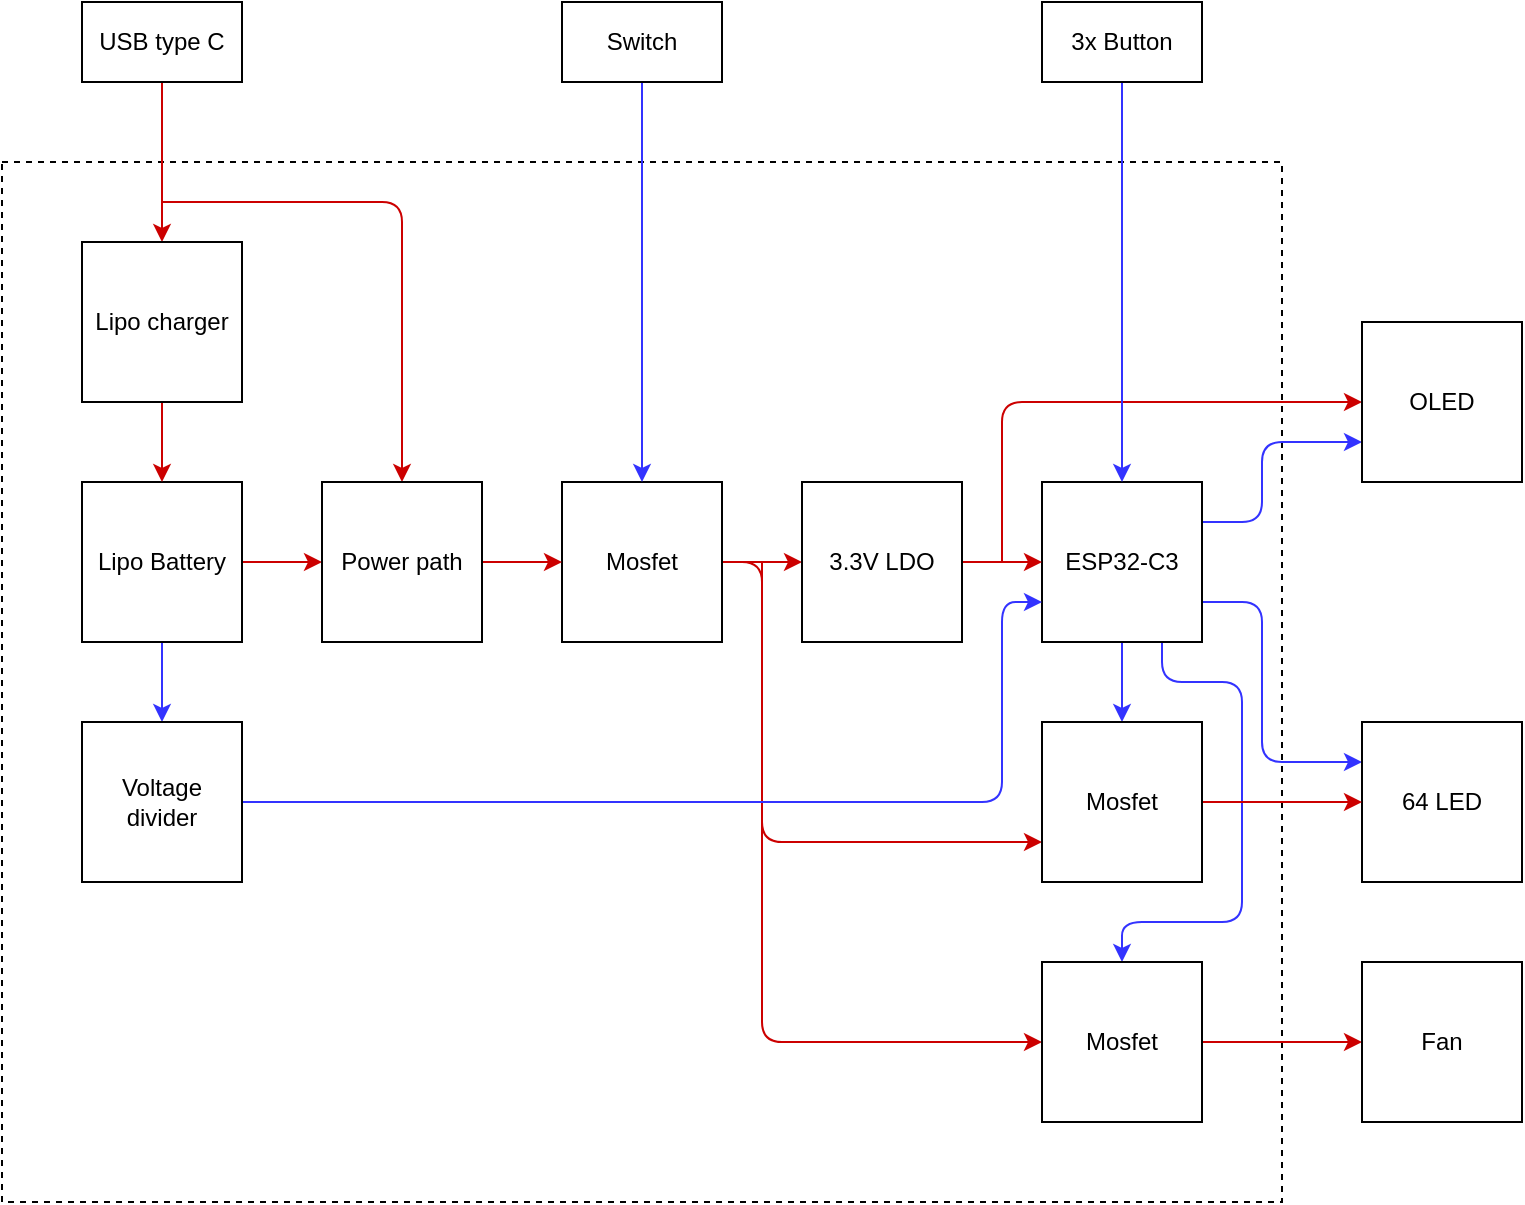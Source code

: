 <mxfile>
    <diagram id="nwZ0yP7TG9DWvo27TYjr" name="Page-1">
        <mxGraphModel dx="2310" dy="1298" grid="1" gridSize="10" guides="1" tooltips="1" connect="1" arrows="1" fold="1" page="1" pageScale="1" pageWidth="1169" pageHeight="827" math="0" shadow="0">
            <root>
                <mxCell id="0"/>
                <mxCell id="1" parent="0"/>
                <mxCell id="31" value="" style="rounded=0;whiteSpace=wrap;html=1;dashed=1;fillColor=none;" parent="1" vertex="1">
                    <mxGeometry x="200" y="200" width="640" height="520" as="geometry"/>
                </mxCell>
                <mxCell id="28" style="edgeStyle=none;html=1;entryX=0.5;entryY=0;entryDx=0;entryDy=0;strokeColor=#3333FF;" parent="1" source="2" target="27" edge="1">
                    <mxGeometry relative="1" as="geometry"/>
                </mxCell>
                <mxCell id="36" style="edgeStyle=none;html=1;entryX=0;entryY=0.5;entryDx=0;entryDy=0;strokeColor=#CC0000;" parent="1" source="2" target="34" edge="1">
                    <mxGeometry relative="1" as="geometry"/>
                </mxCell>
                <mxCell id="2" value="Lipo Battery" style="rounded=0;whiteSpace=wrap;html=1;" parent="1" vertex="1">
                    <mxGeometry x="240" y="360" width="80" height="80" as="geometry"/>
                </mxCell>
                <mxCell id="20" style="edgeStyle=none;html=1;strokeColor=#CC0000;" parent="1" source="3" target="14" edge="1">
                    <mxGeometry relative="1" as="geometry"/>
                </mxCell>
                <mxCell id="33" style="edgeStyle=none;html=1;entryX=0;entryY=0.75;entryDx=0;entryDy=0;strokeColor=#CC0000;" parent="1" target="10" edge="1">
                    <mxGeometry relative="1" as="geometry">
                        <mxPoint x="580" y="400" as="sourcePoint"/>
                        <Array as="points">
                            <mxPoint x="580" y="540"/>
                        </Array>
                    </mxGeometry>
                </mxCell>
                <mxCell id="48" style="edgeStyle=none;html=1;exitX=1;exitY=0.5;exitDx=0;exitDy=0;entryX=0;entryY=0.5;entryDx=0;entryDy=0;strokeColor=#CC0000;" parent="1" source="3" target="46" edge="1">
                    <mxGeometry relative="1" as="geometry">
                        <Array as="points">
                            <mxPoint x="580" y="400"/>
                            <mxPoint x="580" y="640"/>
                        </Array>
                    </mxGeometry>
                </mxCell>
                <mxCell id="3" value="Mosfet" style="rounded=0;whiteSpace=wrap;html=1;" parent="1" vertex="1">
                    <mxGeometry x="480" y="360" width="80" height="80" as="geometry"/>
                </mxCell>
                <mxCell id="5" style="edgeStyle=none;html=1;strokeColor=#3333FF;" parent="1" source="4" target="3" edge="1">
                    <mxGeometry relative="1" as="geometry">
                        <Array as="points"/>
                    </mxGeometry>
                </mxCell>
                <mxCell id="4" value="Switch" style="rounded=0;whiteSpace=wrap;html=1;" parent="1" vertex="1">
                    <mxGeometry x="480" y="120" width="80" height="40" as="geometry"/>
                </mxCell>
                <mxCell id="12" style="edgeStyle=none;html=1;entryX=0.5;entryY=0;entryDx=0;entryDy=0;strokeColor=#3333FF;" parent="1" source="8" target="10" edge="1">
                    <mxGeometry relative="1" as="geometry"/>
                </mxCell>
                <mxCell id="42" style="edgeStyle=none;html=1;exitX=1;exitY=0.25;exitDx=0;exitDy=0;entryX=0;entryY=0.75;entryDx=0;entryDy=0;strokeColor=#3333FF;" parent="1" source="8" target="40" edge="1">
                    <mxGeometry relative="1" as="geometry">
                        <Array as="points">
                            <mxPoint x="830" y="380"/>
                            <mxPoint x="830" y="340"/>
                        </Array>
                    </mxGeometry>
                </mxCell>
                <mxCell id="43" style="edgeStyle=none;html=1;exitX=1;exitY=0.75;exitDx=0;exitDy=0;entryX=0;entryY=0.25;entryDx=0;entryDy=0;strokeColor=#3333FF;" parent="1" source="8" target="9" edge="1">
                    <mxGeometry relative="1" as="geometry">
                        <Array as="points">
                            <mxPoint x="830" y="420"/>
                            <mxPoint x="830" y="500"/>
                        </Array>
                    </mxGeometry>
                </mxCell>
                <mxCell id="49" style="edgeStyle=none;html=1;exitX=0.75;exitY=1;exitDx=0;exitDy=0;entryX=0.5;entryY=0;entryDx=0;entryDy=0;strokeColor=#3333FF;" parent="1" source="8" target="46" edge="1">
                    <mxGeometry relative="1" as="geometry">
                        <Array as="points">
                            <mxPoint x="780" y="460"/>
                            <mxPoint x="820" y="460"/>
                            <mxPoint x="820" y="580"/>
                            <mxPoint x="760" y="580"/>
                        </Array>
                    </mxGeometry>
                </mxCell>
                <mxCell id="8" value="ESP32-C3" style="rounded=0;whiteSpace=wrap;html=1;" parent="1" vertex="1">
                    <mxGeometry x="720" y="360" width="80" height="80" as="geometry"/>
                </mxCell>
                <mxCell id="9" value="64 LED" style="rounded=0;whiteSpace=wrap;html=1;" parent="1" vertex="1">
                    <mxGeometry x="880" y="480" width="80" height="80" as="geometry"/>
                </mxCell>
                <mxCell id="13" style="edgeStyle=none;html=1;entryX=0;entryY=0.5;entryDx=0;entryDy=0;strokeColor=#CC0000;" parent="1" source="10" target="9" edge="1">
                    <mxGeometry relative="1" as="geometry"/>
                </mxCell>
                <mxCell id="10" value="Mosfet" style="rounded=0;whiteSpace=wrap;html=1;" parent="1" vertex="1">
                    <mxGeometry x="720" y="480" width="80" height="80" as="geometry"/>
                </mxCell>
                <mxCell id="21" style="edgeStyle=none;html=1;entryX=0;entryY=0.5;entryDx=0;entryDy=0;strokeColor=#CC0000;" parent="1" source="14" target="8" edge="1">
                    <mxGeometry relative="1" as="geometry"/>
                </mxCell>
                <mxCell id="41" style="edgeStyle=none;html=1;entryX=0;entryY=0.5;entryDx=0;entryDy=0;strokeColor=#CC0000;" parent="1" target="40" edge="1">
                    <mxGeometry relative="1" as="geometry">
                        <mxPoint x="700" y="400" as="sourcePoint"/>
                        <Array as="points">
                            <mxPoint x="700" y="320"/>
                        </Array>
                    </mxGeometry>
                </mxCell>
                <mxCell id="14" value="3.3V LDO" style="rounded=0;whiteSpace=wrap;html=1;" parent="1" vertex="1">
                    <mxGeometry x="600" y="360" width="80" height="80" as="geometry"/>
                </mxCell>
                <mxCell id="26" style="edgeStyle=none;html=1;entryX=0.5;entryY=0;entryDx=0;entryDy=0;strokeColor=#CC0000;" parent="1" source="23" target="24" edge="1">
                    <mxGeometry relative="1" as="geometry"/>
                </mxCell>
                <mxCell id="39" style="edgeStyle=none;html=1;entryX=0.5;entryY=0;entryDx=0;entryDy=0;strokeColor=#CC0000;" parent="1" target="34" edge="1">
                    <mxGeometry relative="1" as="geometry">
                        <mxPoint x="280" y="220" as="sourcePoint"/>
                        <Array as="points">
                            <mxPoint x="400" y="220"/>
                        </Array>
                    </mxGeometry>
                </mxCell>
                <mxCell id="23" value="USB type C" style="rounded=0;whiteSpace=wrap;html=1;" parent="1" vertex="1">
                    <mxGeometry x="240" y="120" width="80" height="40" as="geometry"/>
                </mxCell>
                <mxCell id="25" style="edgeStyle=none;html=1;entryX=0.5;entryY=0;entryDx=0;entryDy=0;strokeColor=#CC0000;" parent="1" source="24" target="2" edge="1">
                    <mxGeometry relative="1" as="geometry"/>
                </mxCell>
                <mxCell id="24" value="Lipo charger" style="rounded=0;whiteSpace=wrap;html=1;" parent="1" vertex="1">
                    <mxGeometry x="240" y="240" width="80" height="80" as="geometry"/>
                </mxCell>
                <mxCell id="30" style="edgeStyle=none;html=1;entryX=0;entryY=0.75;entryDx=0;entryDy=0;strokeColor=#3333FF;" parent="1" source="27" target="8" edge="1">
                    <mxGeometry relative="1" as="geometry">
                        <Array as="points">
                            <mxPoint x="700" y="520"/>
                            <mxPoint x="700" y="420"/>
                        </Array>
                    </mxGeometry>
                </mxCell>
                <mxCell id="27" value="Voltage divider" style="rounded=0;whiteSpace=wrap;html=1;" parent="1" vertex="1">
                    <mxGeometry x="240" y="480" width="80" height="80" as="geometry"/>
                </mxCell>
                <mxCell id="37" style="edgeStyle=none;html=1;entryX=0;entryY=0.5;entryDx=0;entryDy=0;strokeColor=#CC0000;" parent="1" source="34" target="3" edge="1">
                    <mxGeometry relative="1" as="geometry"/>
                </mxCell>
                <mxCell id="34" value="Power path" style="rounded=0;whiteSpace=wrap;html=1;" parent="1" vertex="1">
                    <mxGeometry x="360" y="360" width="80" height="80" as="geometry"/>
                </mxCell>
                <mxCell id="40" value="OLED" style="rounded=0;whiteSpace=wrap;html=1;" parent="1" vertex="1">
                    <mxGeometry x="880" y="280" width="80" height="80" as="geometry"/>
                </mxCell>
                <mxCell id="45" style="edgeStyle=none;html=1;entryX=0.5;entryY=0;entryDx=0;entryDy=0;strokeColor=#3333FF;" parent="1" source="44" target="8" edge="1">
                    <mxGeometry relative="1" as="geometry"/>
                </mxCell>
                <mxCell id="44" value="3x Button" style="rounded=0;whiteSpace=wrap;html=1;" parent="1" vertex="1">
                    <mxGeometry x="720" y="120" width="80" height="40" as="geometry"/>
                </mxCell>
                <mxCell id="51" style="edgeStyle=none;html=1;entryX=0;entryY=0.5;entryDx=0;entryDy=0;strokeColor=#CC0000;" parent="1" source="46" target="50" edge="1">
                    <mxGeometry relative="1" as="geometry"/>
                </mxCell>
                <mxCell id="46" value="Mosfet" style="rounded=0;whiteSpace=wrap;html=1;" parent="1" vertex="1">
                    <mxGeometry x="720" y="600" width="80" height="80" as="geometry"/>
                </mxCell>
                <mxCell id="50" value="Fan" style="rounded=0;whiteSpace=wrap;html=1;" parent="1" vertex="1">
                    <mxGeometry x="880" y="600" width="80" height="80" as="geometry"/>
                </mxCell>
            </root>
        </mxGraphModel>
    </diagram>
</mxfile>